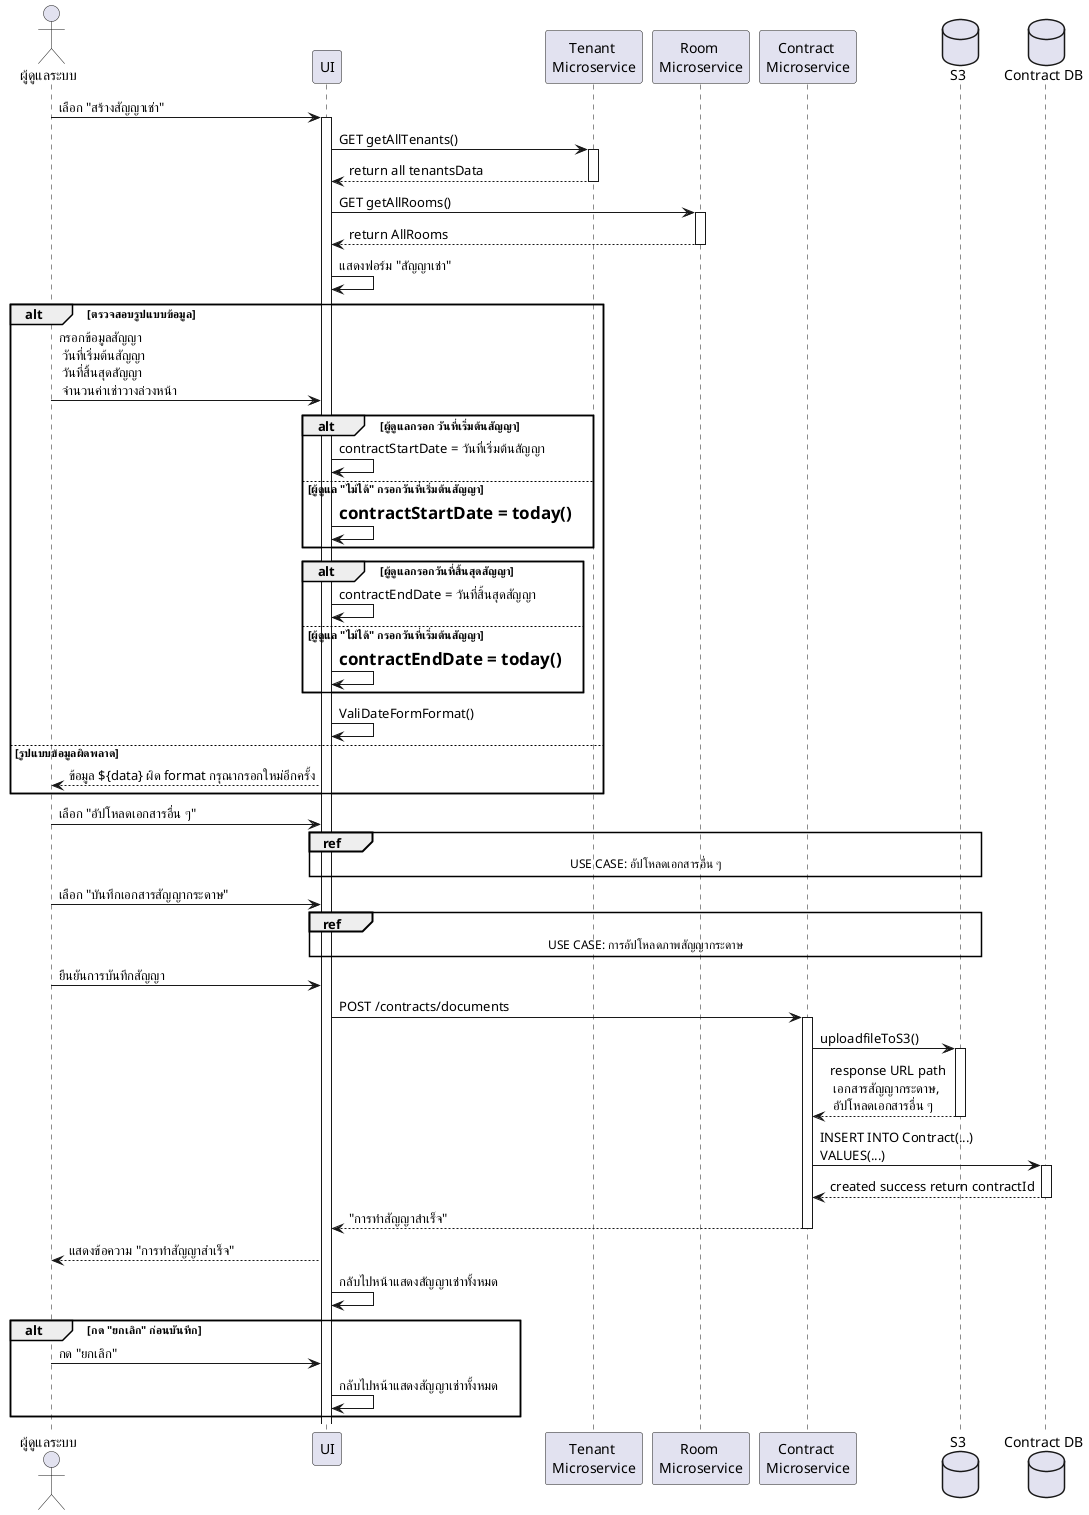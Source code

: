 @startuml
skinparam defaultFontName "TH Sarabun New"

actor "ผู้ดูแลระบบ" as Admin
participant "UI" as UI
participant "Tenant \nMicroservice" as TeMS
participant "Room \nMicroservice" as RoMS

participant "Contract \nMicroservice" as ConMS
database "S3" as S3
database "Contract DB" as DB

Admin -> UI      : เลือก "สร้างสัญญาเช่า"
activate UI


UI -> TeMS         : GET getAllTenants()
activate TeMS
TeMS-->UI:  return all tenantsData 
deactivate TeMS


UI -> RoMS         : GET getAllRooms()
activate RoMS
RoMS --> UI        : return AllRooms
deactivate RoMS


UI -> UI         : แสดงฟอร์ม "สัญญาเช่า"
alt ตรวจสอบรูปแบบข้อมูล
Admin -> UI      : กรอกข้อมูลสัญญา\n วันที่เริ่มต้นสัญญา \n วันที่สิ้นสุดสัญญา \n จำนวนค่าเช่าวางล่วงหน้า

alt ผู้ดูแลกรอก วันที่เริ่มต้นสัญญา
UI -> UI         :  contractStartDate = วันที่เริ่มต้นสัญญา
else ผู้ดูแล "ไม่ได้" กรอกวันที่เริ่มต้นสัญญา 
UI -> UI         :  =contractStartDate = today()
end

alt ผู้ดูแลกรอกวันที่สิ้นสุดสัญญา
UI -> UI         :  contractEndDate = วันที่สิ้นสุดสัญญา
else ผู้ดูแล "ไม่ได้" กรอกวันที่เริ่มต้นสัญญา 
UI -> UI         :  =contractEndDate = today()
end

UI -> UI  : ValiDateFormFormat()

else รูปแบบข้อมูลผิดพลาด
UI --> Admin: ข้อมูล ${data} ผิด format กรุณากรอกใหม่อีกครั้ง
end
Admin -> UI      : เลือก "อัปโหลดเอกสารอื่น ๆ"
ref over UI, S3 : USE CASE: อัปโหลดเอกสารอื่น ๆ 

Admin -> UI      : เลือก "บันทึกเอกสารสัญญากระดาษ"
ref over UI, S3 : USE CASE: การอัปโหลดภาพสัญญากระดาษ

Admin -> UI      : ยืนยันการบันทึกสัญญา


UI -> ConMS         : POST /contracts/documents
activate ConMS

ConMS -> S3: uploadfileToS3()
activate S3
S3 --> ConMS: response URL path \n เอกสารสัญญากระดาษ, \n อัปโหลดเอกสารอื่น ๆ
deactivate S3


ConMS -> DB:  INSERT INTO Contract(...)\nVALUES(...)
activate DB
DB --> ConMS: created success return contractId
deactivate DB
ConMS --> UI        : "การทำสัญญาสำเร็จ"
deactivate ConMS

UI --> Admin    : แสดงข้อความ "การทำสัญญาสำเร็จ"
UI -> UI         : กลับไปหน้าแสดงสัญญาเช่าทั้งหมด

alt กด "ยกเลิก" ก่อนบันทึก
    Admin -> UI      : กด "ยกเลิก"
    UI -> UI         : กลับไปหน้าแสดงสัญญาเช่าทั้งหมด
end

@enduml
